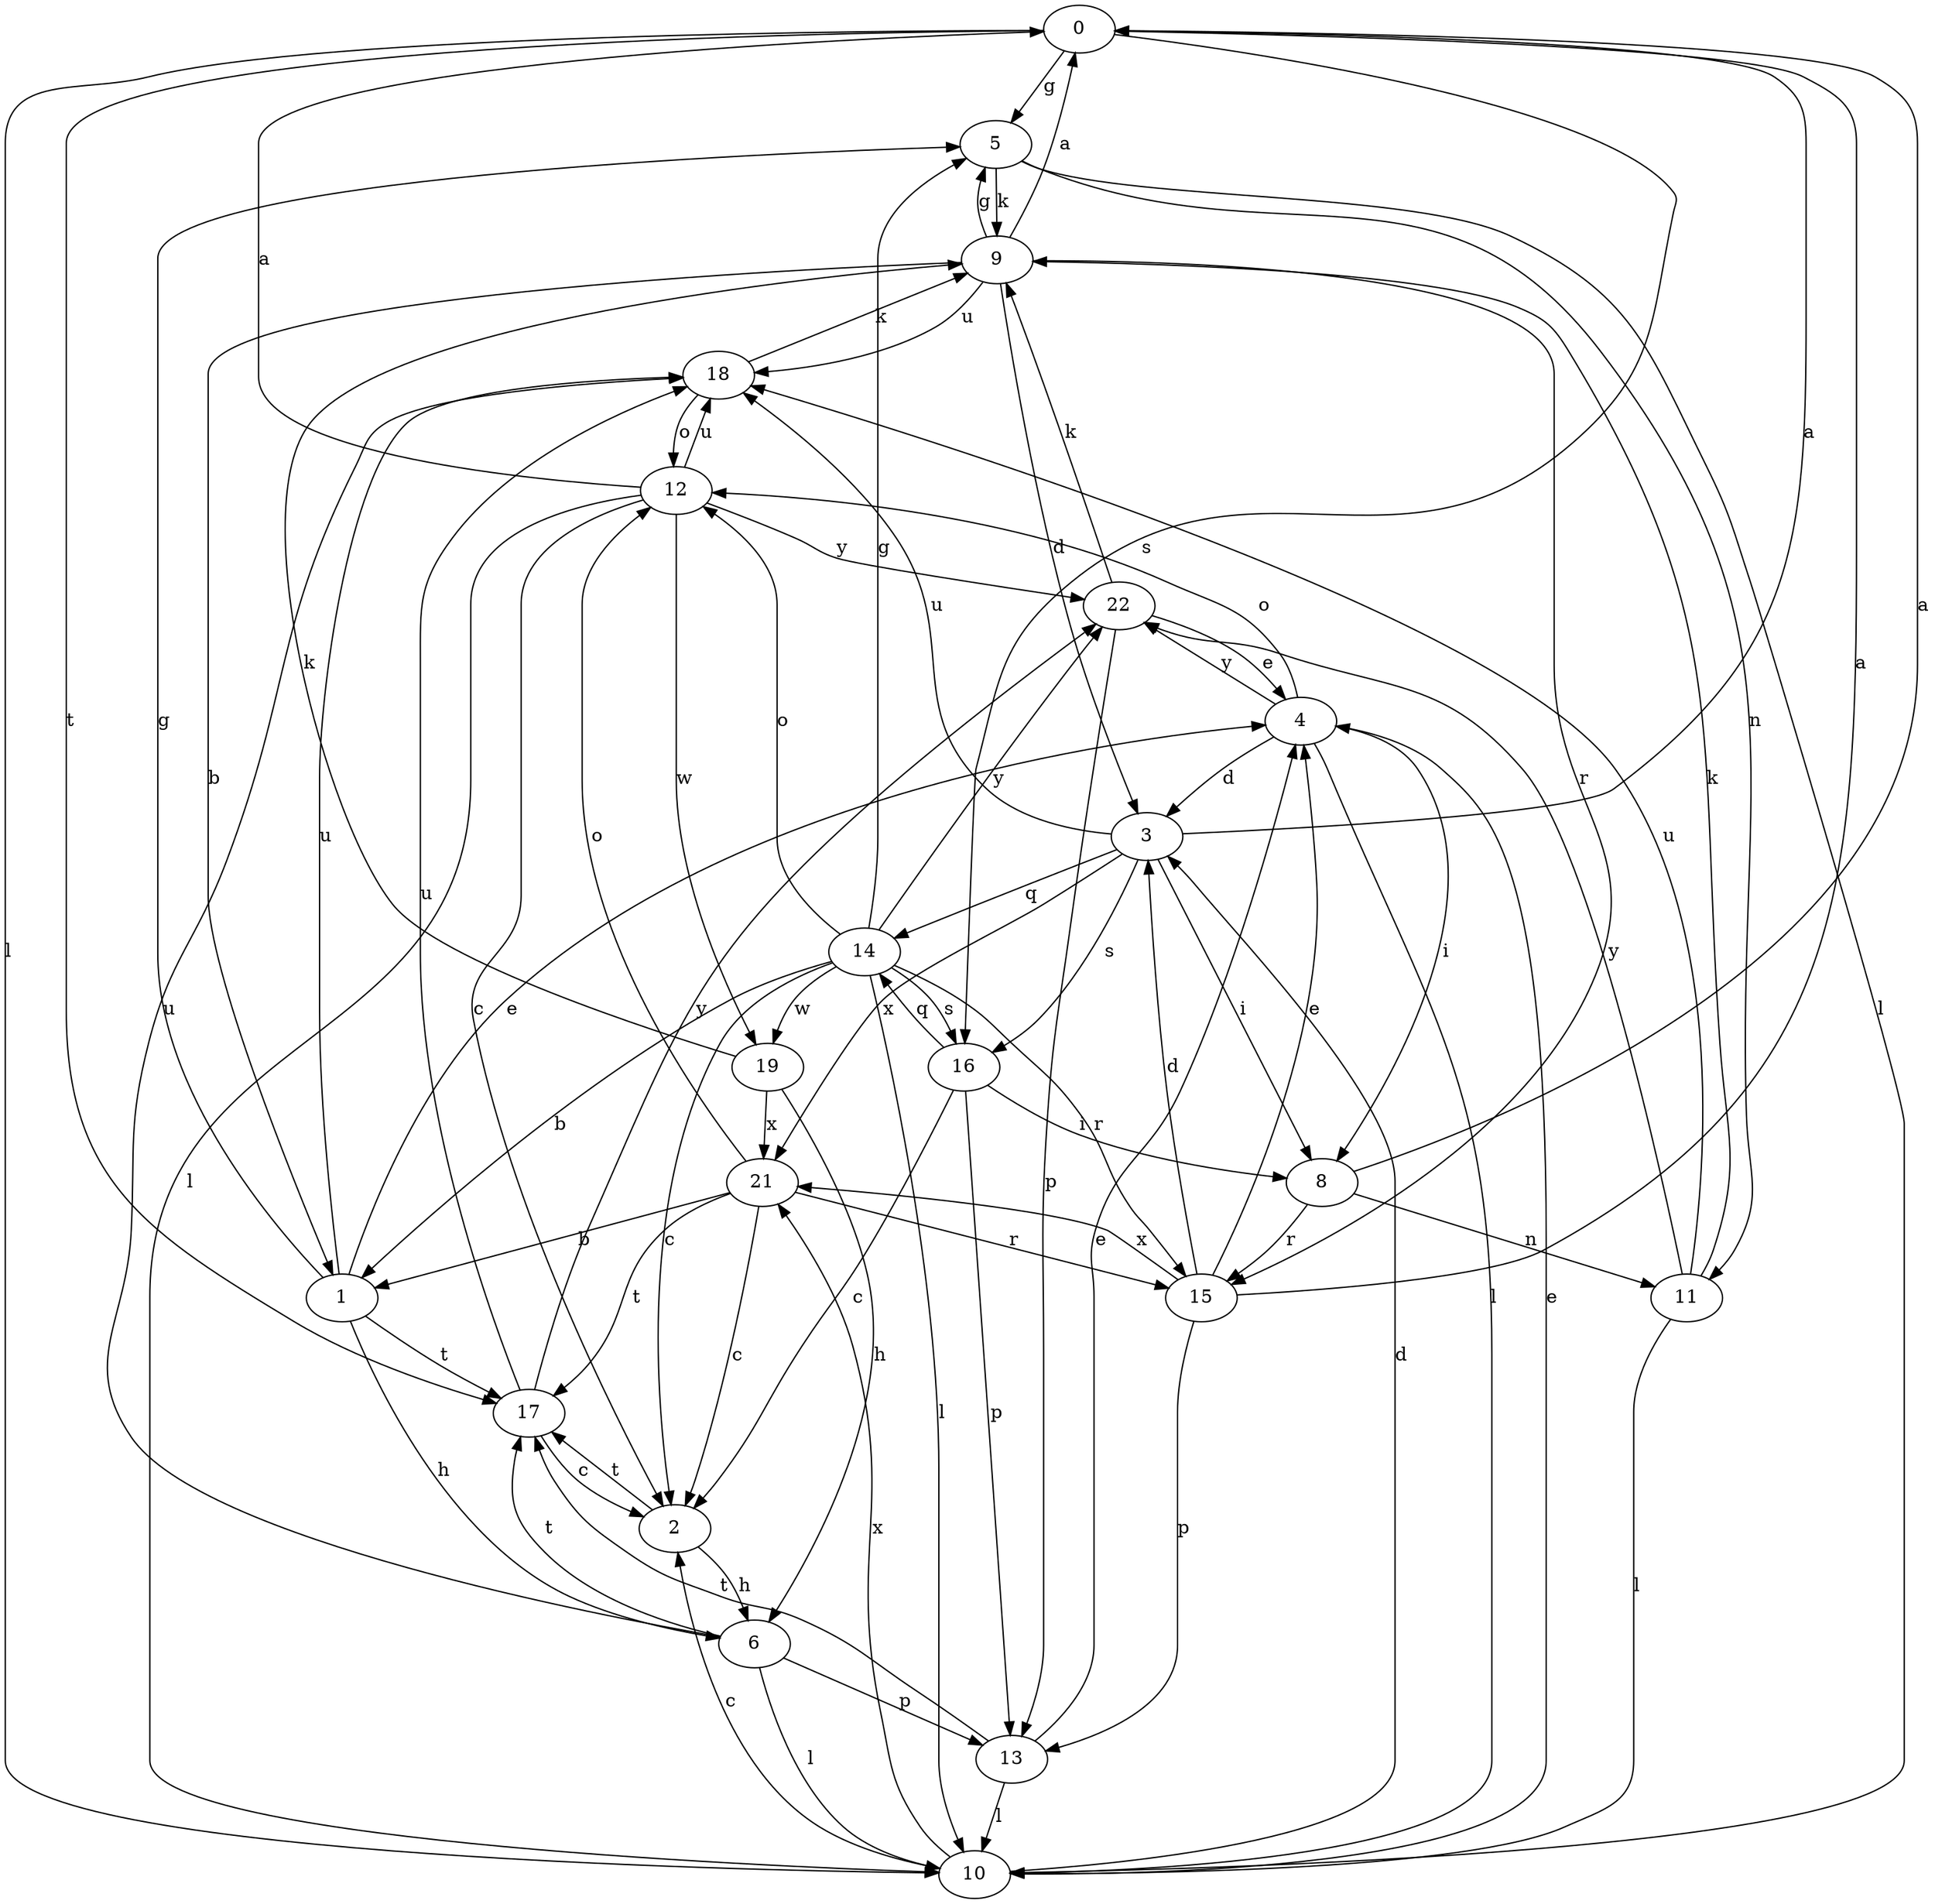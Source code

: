 strict digraph  {
0;
1;
2;
3;
4;
5;
6;
8;
9;
10;
11;
12;
13;
14;
15;
16;
17;
18;
19;
21;
22;
0 -> 5  [label=g];
0 -> 10  [label=l];
0 -> 16  [label=s];
0 -> 17  [label=t];
1 -> 4  [label=e];
1 -> 5  [label=g];
1 -> 6  [label=h];
1 -> 17  [label=t];
1 -> 18  [label=u];
2 -> 6  [label=h];
2 -> 17  [label=t];
3 -> 0  [label=a];
3 -> 8  [label=i];
3 -> 14  [label=q];
3 -> 16  [label=s];
3 -> 18  [label=u];
3 -> 21  [label=x];
4 -> 3  [label=d];
4 -> 8  [label=i];
4 -> 10  [label=l];
4 -> 12  [label=o];
4 -> 22  [label=y];
5 -> 9  [label=k];
5 -> 10  [label=l];
5 -> 11  [label=n];
6 -> 10  [label=l];
6 -> 13  [label=p];
6 -> 17  [label=t];
6 -> 18  [label=u];
8 -> 0  [label=a];
8 -> 11  [label=n];
8 -> 15  [label=r];
9 -> 0  [label=a];
9 -> 1  [label=b];
9 -> 3  [label=d];
9 -> 5  [label=g];
9 -> 15  [label=r];
9 -> 18  [label=u];
10 -> 2  [label=c];
10 -> 3  [label=d];
10 -> 4  [label=e];
10 -> 21  [label=x];
11 -> 9  [label=k];
11 -> 10  [label=l];
11 -> 18  [label=u];
11 -> 22  [label=y];
12 -> 0  [label=a];
12 -> 2  [label=c];
12 -> 10  [label=l];
12 -> 18  [label=u];
12 -> 19  [label=w];
12 -> 22  [label=y];
13 -> 4  [label=e];
13 -> 10  [label=l];
13 -> 17  [label=t];
14 -> 1  [label=b];
14 -> 2  [label=c];
14 -> 5  [label=g];
14 -> 10  [label=l];
14 -> 12  [label=o];
14 -> 15  [label=r];
14 -> 16  [label=s];
14 -> 19  [label=w];
14 -> 22  [label=y];
15 -> 0  [label=a];
15 -> 3  [label=d];
15 -> 4  [label=e];
15 -> 13  [label=p];
15 -> 21  [label=x];
16 -> 2  [label=c];
16 -> 8  [label=i];
16 -> 13  [label=p];
16 -> 14  [label=q];
17 -> 2  [label=c];
17 -> 18  [label=u];
17 -> 22  [label=y];
18 -> 9  [label=k];
18 -> 12  [label=o];
19 -> 6  [label=h];
19 -> 9  [label=k];
19 -> 21  [label=x];
21 -> 1  [label=b];
21 -> 2  [label=c];
21 -> 12  [label=o];
21 -> 15  [label=r];
21 -> 17  [label=t];
22 -> 4  [label=e];
22 -> 9  [label=k];
22 -> 13  [label=p];
}
